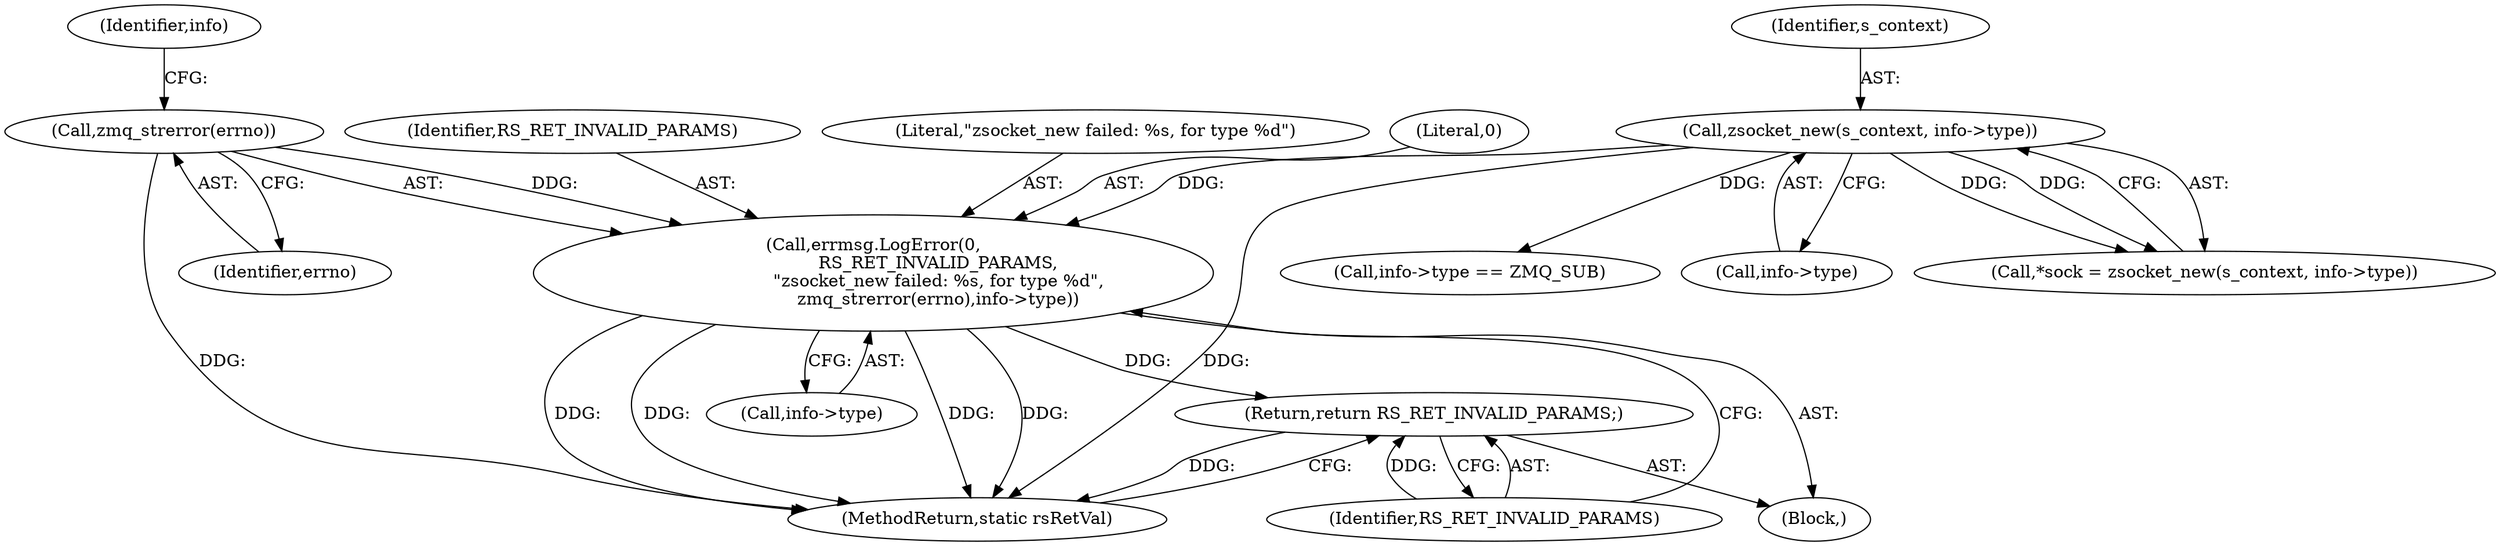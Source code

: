 digraph "0_rsyslog_062d0c671a29f7c6f7dff4a2f1f35df375bbb30b@pointer" {
"1000122" [label="(Call,errmsg.LogError(0,\n                        RS_RET_INVALID_PARAMS,\n                        \"zsocket_new failed: %s, for type %d\",\n                        zmq_strerror(errno),info->type))"];
"1000126" [label="(Call,zmq_strerror(errno))"];
"1000113" [label="(Call,zsocket_new(s_context, info->type))"];
"1000131" [label="(Return,return RS_RET_INVALID_PARAMS;)"];
"1000125" [label="(Literal,\"zsocket_new failed: %s, for type %d\")"];
"1000129" [label="(Identifier,info)"];
"1000123" [label="(Literal,0)"];
"1000121" [label="(Block,)"];
"1000122" [label="(Call,errmsg.LogError(0,\n                        RS_RET_INVALID_PARAMS,\n                        \"zsocket_new failed: %s, for type %d\",\n                        zmq_strerror(errno),info->type))"];
"1000132" [label="(Identifier,RS_RET_INVALID_PARAMS)"];
"1000450" [label="(MethodReturn,static rsRetVal)"];
"1000127" [label="(Identifier,errno)"];
"1000115" [label="(Call,info->type)"];
"1000114" [label="(Identifier,s_context)"];
"1000110" [label="(Call,*sock = zsocket_new(s_context, info->type))"];
"1000126" [label="(Call,zmq_strerror(errno))"];
"1000352" [label="(Call,info->type == ZMQ_SUB)"];
"1000128" [label="(Call,info->type)"];
"1000124" [label="(Identifier,RS_RET_INVALID_PARAMS)"];
"1000113" [label="(Call,zsocket_new(s_context, info->type))"];
"1000131" [label="(Return,return RS_RET_INVALID_PARAMS;)"];
"1000122" -> "1000121"  [label="AST: "];
"1000122" -> "1000128"  [label="CFG: "];
"1000123" -> "1000122"  [label="AST: "];
"1000124" -> "1000122"  [label="AST: "];
"1000125" -> "1000122"  [label="AST: "];
"1000126" -> "1000122"  [label="AST: "];
"1000128" -> "1000122"  [label="AST: "];
"1000132" -> "1000122"  [label="CFG: "];
"1000122" -> "1000450"  [label="DDG: "];
"1000122" -> "1000450"  [label="DDG: "];
"1000122" -> "1000450"  [label="DDG: "];
"1000122" -> "1000450"  [label="DDG: "];
"1000126" -> "1000122"  [label="DDG: "];
"1000113" -> "1000122"  [label="DDG: "];
"1000122" -> "1000131"  [label="DDG: "];
"1000126" -> "1000127"  [label="CFG: "];
"1000127" -> "1000126"  [label="AST: "];
"1000129" -> "1000126"  [label="CFG: "];
"1000126" -> "1000450"  [label="DDG: "];
"1000113" -> "1000110"  [label="AST: "];
"1000113" -> "1000115"  [label="CFG: "];
"1000114" -> "1000113"  [label="AST: "];
"1000115" -> "1000113"  [label="AST: "];
"1000110" -> "1000113"  [label="CFG: "];
"1000113" -> "1000450"  [label="DDG: "];
"1000113" -> "1000110"  [label="DDG: "];
"1000113" -> "1000110"  [label="DDG: "];
"1000113" -> "1000352"  [label="DDG: "];
"1000131" -> "1000121"  [label="AST: "];
"1000131" -> "1000132"  [label="CFG: "];
"1000132" -> "1000131"  [label="AST: "];
"1000450" -> "1000131"  [label="CFG: "];
"1000131" -> "1000450"  [label="DDG: "];
"1000132" -> "1000131"  [label="DDG: "];
}
